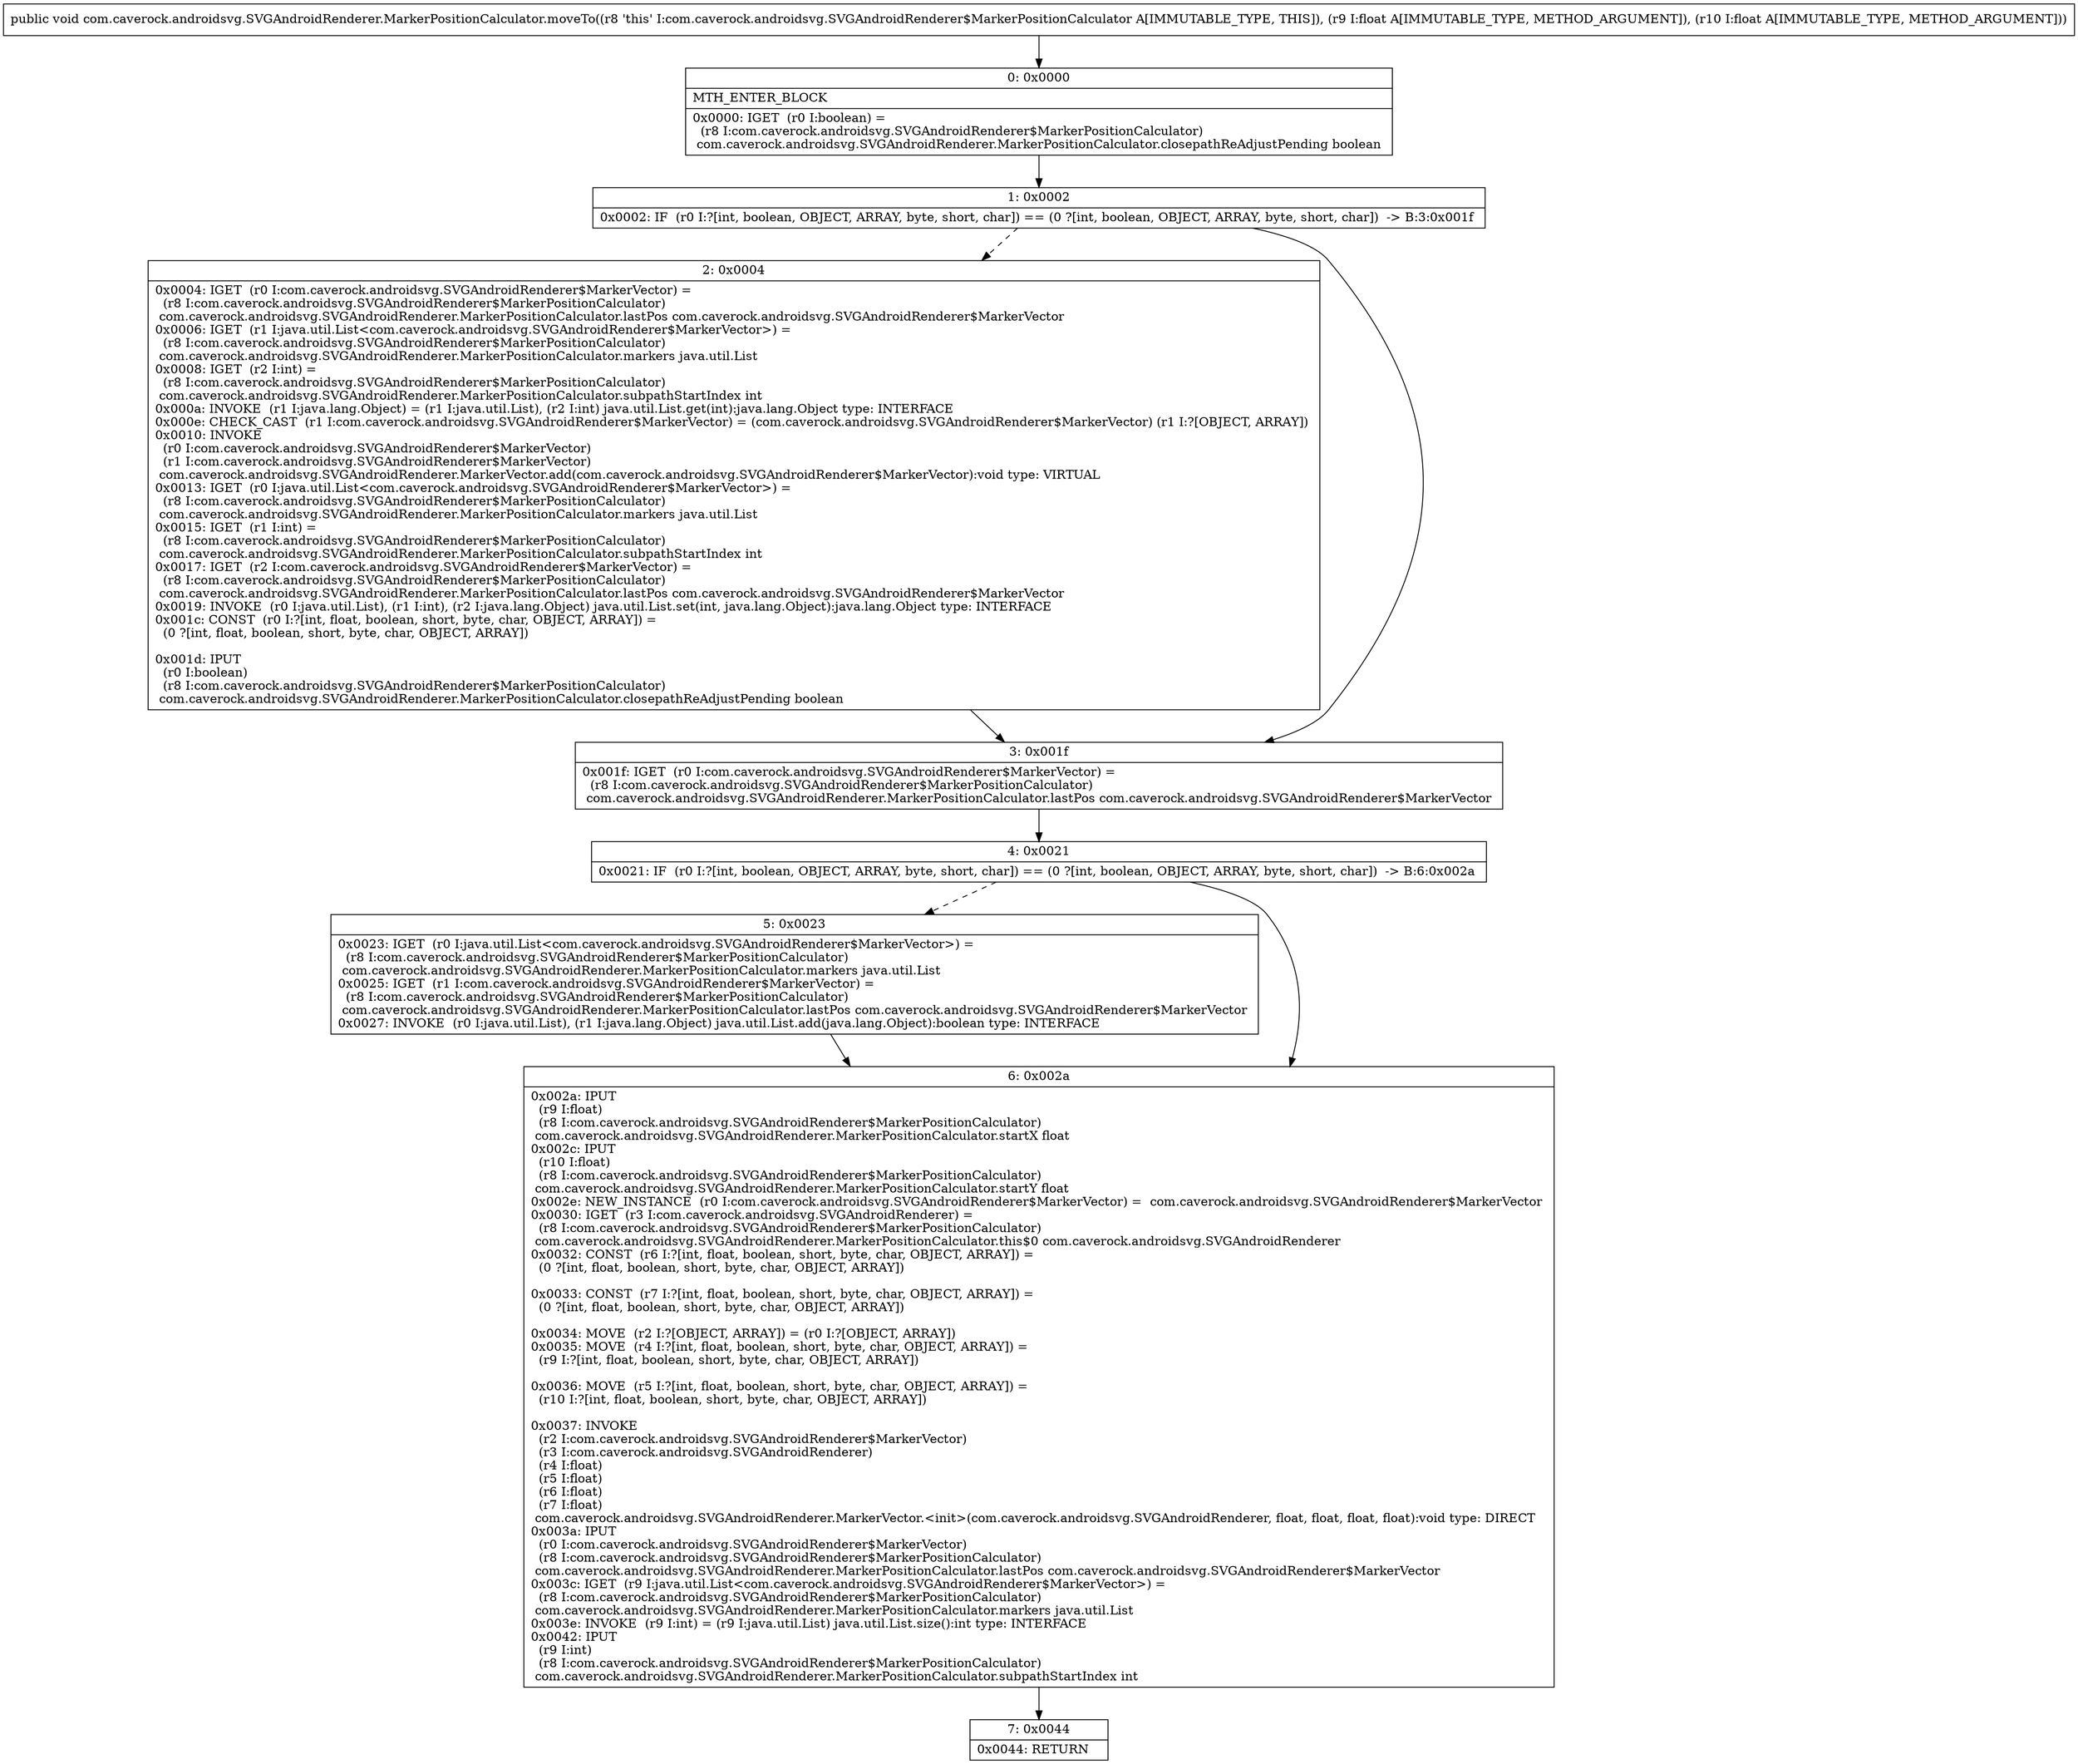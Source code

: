 digraph "CFG forcom.caverock.androidsvg.SVGAndroidRenderer.MarkerPositionCalculator.moveTo(FF)V" {
Node_0 [shape=record,label="{0\:\ 0x0000|MTH_ENTER_BLOCK\l|0x0000: IGET  (r0 I:boolean) = \l  (r8 I:com.caverock.androidsvg.SVGAndroidRenderer$MarkerPositionCalculator)\l com.caverock.androidsvg.SVGAndroidRenderer.MarkerPositionCalculator.closepathReAdjustPending boolean \l}"];
Node_1 [shape=record,label="{1\:\ 0x0002|0x0002: IF  (r0 I:?[int, boolean, OBJECT, ARRAY, byte, short, char]) == (0 ?[int, boolean, OBJECT, ARRAY, byte, short, char])  \-\> B:3:0x001f \l}"];
Node_2 [shape=record,label="{2\:\ 0x0004|0x0004: IGET  (r0 I:com.caverock.androidsvg.SVGAndroidRenderer$MarkerVector) = \l  (r8 I:com.caverock.androidsvg.SVGAndroidRenderer$MarkerPositionCalculator)\l com.caverock.androidsvg.SVGAndroidRenderer.MarkerPositionCalculator.lastPos com.caverock.androidsvg.SVGAndroidRenderer$MarkerVector \l0x0006: IGET  (r1 I:java.util.List\<com.caverock.androidsvg.SVGAndroidRenderer$MarkerVector\>) = \l  (r8 I:com.caverock.androidsvg.SVGAndroidRenderer$MarkerPositionCalculator)\l com.caverock.androidsvg.SVGAndroidRenderer.MarkerPositionCalculator.markers java.util.List \l0x0008: IGET  (r2 I:int) = \l  (r8 I:com.caverock.androidsvg.SVGAndroidRenderer$MarkerPositionCalculator)\l com.caverock.androidsvg.SVGAndroidRenderer.MarkerPositionCalculator.subpathStartIndex int \l0x000a: INVOKE  (r1 I:java.lang.Object) = (r1 I:java.util.List), (r2 I:int) java.util.List.get(int):java.lang.Object type: INTERFACE \l0x000e: CHECK_CAST  (r1 I:com.caverock.androidsvg.SVGAndroidRenderer$MarkerVector) = (com.caverock.androidsvg.SVGAndroidRenderer$MarkerVector) (r1 I:?[OBJECT, ARRAY]) \l0x0010: INVOKE  \l  (r0 I:com.caverock.androidsvg.SVGAndroidRenderer$MarkerVector)\l  (r1 I:com.caverock.androidsvg.SVGAndroidRenderer$MarkerVector)\l com.caverock.androidsvg.SVGAndroidRenderer.MarkerVector.add(com.caverock.androidsvg.SVGAndroidRenderer$MarkerVector):void type: VIRTUAL \l0x0013: IGET  (r0 I:java.util.List\<com.caverock.androidsvg.SVGAndroidRenderer$MarkerVector\>) = \l  (r8 I:com.caverock.androidsvg.SVGAndroidRenderer$MarkerPositionCalculator)\l com.caverock.androidsvg.SVGAndroidRenderer.MarkerPositionCalculator.markers java.util.List \l0x0015: IGET  (r1 I:int) = \l  (r8 I:com.caverock.androidsvg.SVGAndroidRenderer$MarkerPositionCalculator)\l com.caverock.androidsvg.SVGAndroidRenderer.MarkerPositionCalculator.subpathStartIndex int \l0x0017: IGET  (r2 I:com.caverock.androidsvg.SVGAndroidRenderer$MarkerVector) = \l  (r8 I:com.caverock.androidsvg.SVGAndroidRenderer$MarkerPositionCalculator)\l com.caverock.androidsvg.SVGAndroidRenderer.MarkerPositionCalculator.lastPos com.caverock.androidsvg.SVGAndroidRenderer$MarkerVector \l0x0019: INVOKE  (r0 I:java.util.List), (r1 I:int), (r2 I:java.lang.Object) java.util.List.set(int, java.lang.Object):java.lang.Object type: INTERFACE \l0x001c: CONST  (r0 I:?[int, float, boolean, short, byte, char, OBJECT, ARRAY]) = \l  (0 ?[int, float, boolean, short, byte, char, OBJECT, ARRAY])\l \l0x001d: IPUT  \l  (r0 I:boolean)\l  (r8 I:com.caverock.androidsvg.SVGAndroidRenderer$MarkerPositionCalculator)\l com.caverock.androidsvg.SVGAndroidRenderer.MarkerPositionCalculator.closepathReAdjustPending boolean \l}"];
Node_3 [shape=record,label="{3\:\ 0x001f|0x001f: IGET  (r0 I:com.caverock.androidsvg.SVGAndroidRenderer$MarkerVector) = \l  (r8 I:com.caverock.androidsvg.SVGAndroidRenderer$MarkerPositionCalculator)\l com.caverock.androidsvg.SVGAndroidRenderer.MarkerPositionCalculator.lastPos com.caverock.androidsvg.SVGAndroidRenderer$MarkerVector \l}"];
Node_4 [shape=record,label="{4\:\ 0x0021|0x0021: IF  (r0 I:?[int, boolean, OBJECT, ARRAY, byte, short, char]) == (0 ?[int, boolean, OBJECT, ARRAY, byte, short, char])  \-\> B:6:0x002a \l}"];
Node_5 [shape=record,label="{5\:\ 0x0023|0x0023: IGET  (r0 I:java.util.List\<com.caverock.androidsvg.SVGAndroidRenderer$MarkerVector\>) = \l  (r8 I:com.caverock.androidsvg.SVGAndroidRenderer$MarkerPositionCalculator)\l com.caverock.androidsvg.SVGAndroidRenderer.MarkerPositionCalculator.markers java.util.List \l0x0025: IGET  (r1 I:com.caverock.androidsvg.SVGAndroidRenderer$MarkerVector) = \l  (r8 I:com.caverock.androidsvg.SVGAndroidRenderer$MarkerPositionCalculator)\l com.caverock.androidsvg.SVGAndroidRenderer.MarkerPositionCalculator.lastPos com.caverock.androidsvg.SVGAndroidRenderer$MarkerVector \l0x0027: INVOKE  (r0 I:java.util.List), (r1 I:java.lang.Object) java.util.List.add(java.lang.Object):boolean type: INTERFACE \l}"];
Node_6 [shape=record,label="{6\:\ 0x002a|0x002a: IPUT  \l  (r9 I:float)\l  (r8 I:com.caverock.androidsvg.SVGAndroidRenderer$MarkerPositionCalculator)\l com.caverock.androidsvg.SVGAndroidRenderer.MarkerPositionCalculator.startX float \l0x002c: IPUT  \l  (r10 I:float)\l  (r8 I:com.caverock.androidsvg.SVGAndroidRenderer$MarkerPositionCalculator)\l com.caverock.androidsvg.SVGAndroidRenderer.MarkerPositionCalculator.startY float \l0x002e: NEW_INSTANCE  (r0 I:com.caverock.androidsvg.SVGAndroidRenderer$MarkerVector) =  com.caverock.androidsvg.SVGAndroidRenderer$MarkerVector \l0x0030: IGET  (r3 I:com.caverock.androidsvg.SVGAndroidRenderer) = \l  (r8 I:com.caverock.androidsvg.SVGAndroidRenderer$MarkerPositionCalculator)\l com.caverock.androidsvg.SVGAndroidRenderer.MarkerPositionCalculator.this$0 com.caverock.androidsvg.SVGAndroidRenderer \l0x0032: CONST  (r6 I:?[int, float, boolean, short, byte, char, OBJECT, ARRAY]) = \l  (0 ?[int, float, boolean, short, byte, char, OBJECT, ARRAY])\l \l0x0033: CONST  (r7 I:?[int, float, boolean, short, byte, char, OBJECT, ARRAY]) = \l  (0 ?[int, float, boolean, short, byte, char, OBJECT, ARRAY])\l \l0x0034: MOVE  (r2 I:?[OBJECT, ARRAY]) = (r0 I:?[OBJECT, ARRAY]) \l0x0035: MOVE  (r4 I:?[int, float, boolean, short, byte, char, OBJECT, ARRAY]) = \l  (r9 I:?[int, float, boolean, short, byte, char, OBJECT, ARRAY])\l \l0x0036: MOVE  (r5 I:?[int, float, boolean, short, byte, char, OBJECT, ARRAY]) = \l  (r10 I:?[int, float, boolean, short, byte, char, OBJECT, ARRAY])\l \l0x0037: INVOKE  \l  (r2 I:com.caverock.androidsvg.SVGAndroidRenderer$MarkerVector)\l  (r3 I:com.caverock.androidsvg.SVGAndroidRenderer)\l  (r4 I:float)\l  (r5 I:float)\l  (r6 I:float)\l  (r7 I:float)\l com.caverock.androidsvg.SVGAndroidRenderer.MarkerVector.\<init\>(com.caverock.androidsvg.SVGAndroidRenderer, float, float, float, float):void type: DIRECT \l0x003a: IPUT  \l  (r0 I:com.caverock.androidsvg.SVGAndroidRenderer$MarkerVector)\l  (r8 I:com.caverock.androidsvg.SVGAndroidRenderer$MarkerPositionCalculator)\l com.caverock.androidsvg.SVGAndroidRenderer.MarkerPositionCalculator.lastPos com.caverock.androidsvg.SVGAndroidRenderer$MarkerVector \l0x003c: IGET  (r9 I:java.util.List\<com.caverock.androidsvg.SVGAndroidRenderer$MarkerVector\>) = \l  (r8 I:com.caverock.androidsvg.SVGAndroidRenderer$MarkerPositionCalculator)\l com.caverock.androidsvg.SVGAndroidRenderer.MarkerPositionCalculator.markers java.util.List \l0x003e: INVOKE  (r9 I:int) = (r9 I:java.util.List) java.util.List.size():int type: INTERFACE \l0x0042: IPUT  \l  (r9 I:int)\l  (r8 I:com.caverock.androidsvg.SVGAndroidRenderer$MarkerPositionCalculator)\l com.caverock.androidsvg.SVGAndroidRenderer.MarkerPositionCalculator.subpathStartIndex int \l}"];
Node_7 [shape=record,label="{7\:\ 0x0044|0x0044: RETURN   \l}"];
MethodNode[shape=record,label="{public void com.caverock.androidsvg.SVGAndroidRenderer.MarkerPositionCalculator.moveTo((r8 'this' I:com.caverock.androidsvg.SVGAndroidRenderer$MarkerPositionCalculator A[IMMUTABLE_TYPE, THIS]), (r9 I:float A[IMMUTABLE_TYPE, METHOD_ARGUMENT]), (r10 I:float A[IMMUTABLE_TYPE, METHOD_ARGUMENT])) }"];
MethodNode -> Node_0;
Node_0 -> Node_1;
Node_1 -> Node_2[style=dashed];
Node_1 -> Node_3;
Node_2 -> Node_3;
Node_3 -> Node_4;
Node_4 -> Node_5[style=dashed];
Node_4 -> Node_6;
Node_5 -> Node_6;
Node_6 -> Node_7;
}

